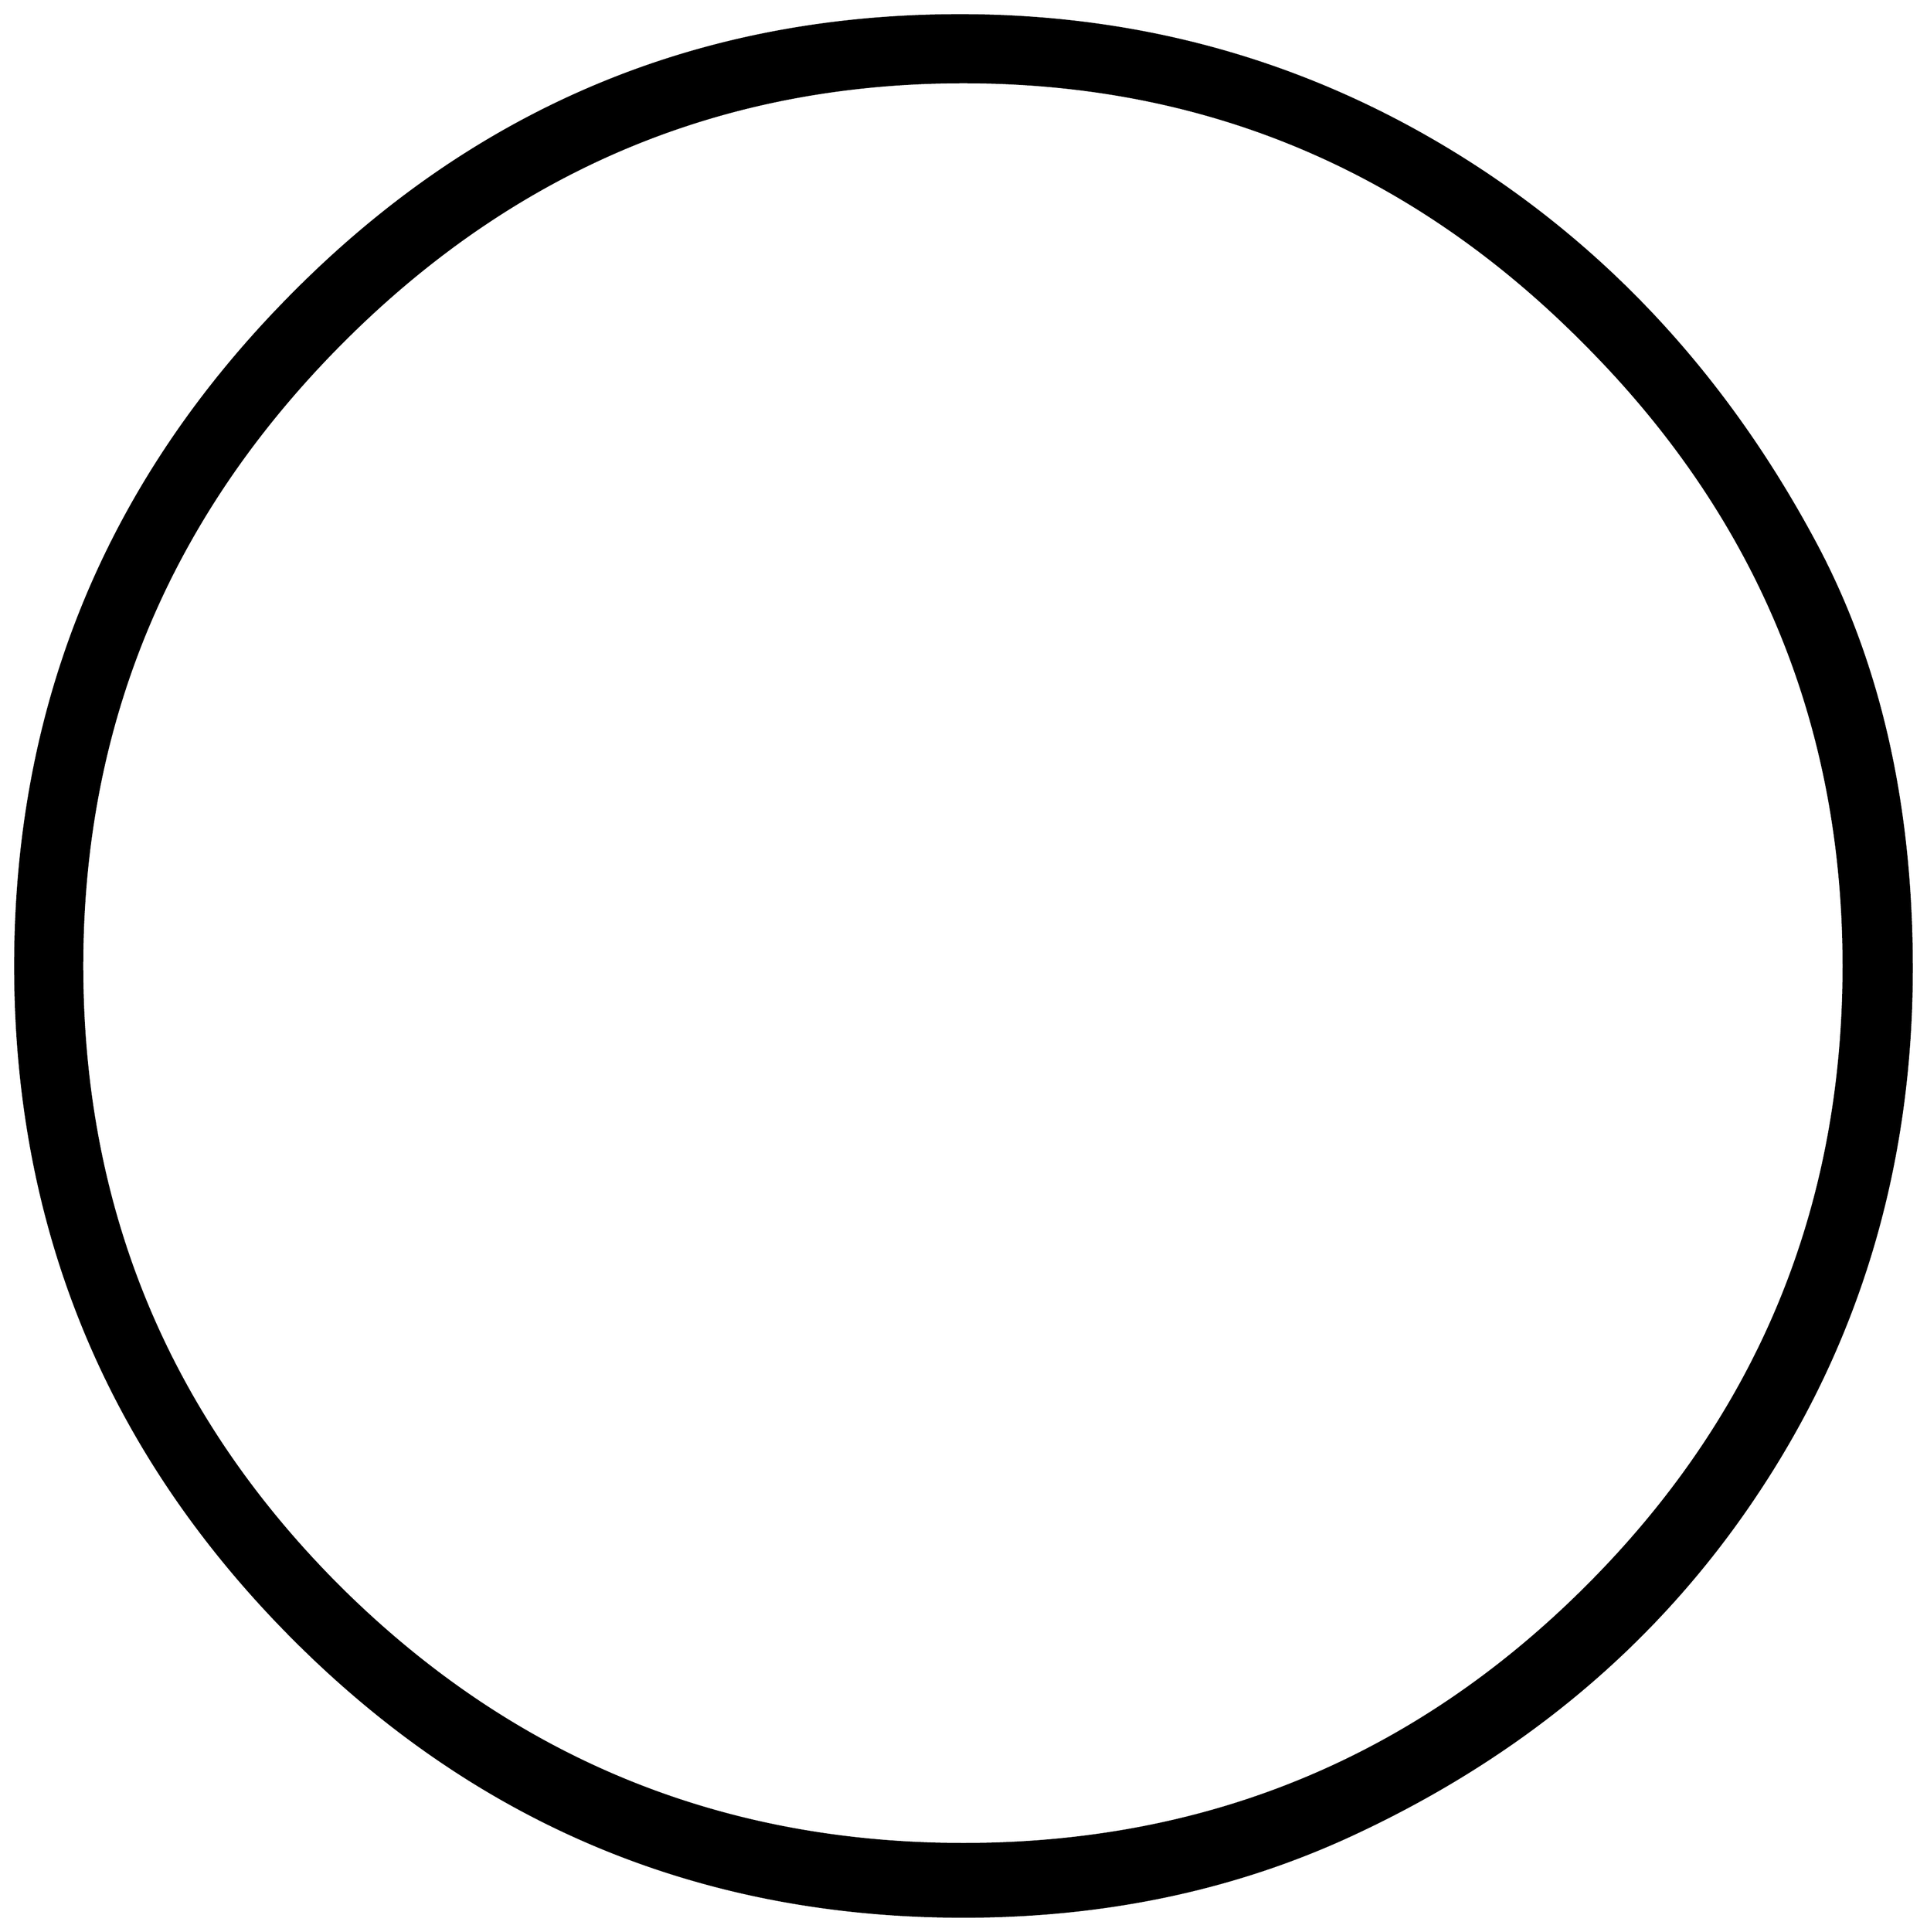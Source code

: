


\begin{tikzpicture}[y=0.80pt, x=0.80pt, yscale=-1.0, xscale=1.0, inner sep=0pt, outer sep=0pt]
\begin{scope}[shift={(100.0,1735.0)},nonzero rule]
  \path[draw=.,fill=.,line width=1.600pt] (1756.0,-609.0) ..
    controls (1756.0,-439.0) and (1711.667,-286.333) ..
    (1623.0,-151.0) .. controls (1535.0,-16.333) and (1413.0,86.667)
    .. (1257.0,158.0) .. controls (1154.333,204.667) and
    (1041.667,228.0) .. (919.0,228.0) .. controls (687.667,228.0)
    and (490.333,146.0) .. (327.0,-18.0) .. controls
    (163.667,-182.0) and (82.0,-379.667) .. (82.0,-611.0) ..
    controls (82.0,-841.667) and (163.333,-1039.0) ..
    (326.0,-1203.0) .. controls (488.667,-1367.667) and
    (685.333,-1450.0) .. (916.0,-1450.0) .. controls
    (1077.333,-1450.0) and (1225.0,-1408.0) .. (1359.0,-1324.0) ..
    controls (1489.667,-1242.0) and (1593.667,-1128.667) ..
    (1671.0,-984.0) .. controls (1727.667,-878.0) and
    (1756.0,-753.0) .. (1756.0,-609.0) -- cycle(1696.0,-611.0)
    .. controls (1696.0,-825.0) and (1619.667,-1008.333) ..
    (1467.0,-1161.0) .. controls (1315.0,-1314.333) and
    (1132.333,-1391.0) .. (919.0,-1391.0) .. controls
    (705.667,-1391.0) and (522.667,-1314.333) .. (370.0,-1161.0) ..
    controls (217.333,-1007.667) and (141.0,-824.333) ..
    (141.0,-611.0) .. controls (141.0,-396.333) and (217.0,-213.333)
    .. (369.0,-62.0) .. controls (521.0,88.667) and (704.333,164.0)
    .. (919.0,164.0) .. controls (1133.667,164.0) and
    (1316.667,88.667) .. (1468.0,-62.0) .. controls (1620.0,-213.333)
    and (1696.0,-396.333) .. (1696.0,-611.0) -- cycle;
\end{scope}

\end{tikzpicture}

